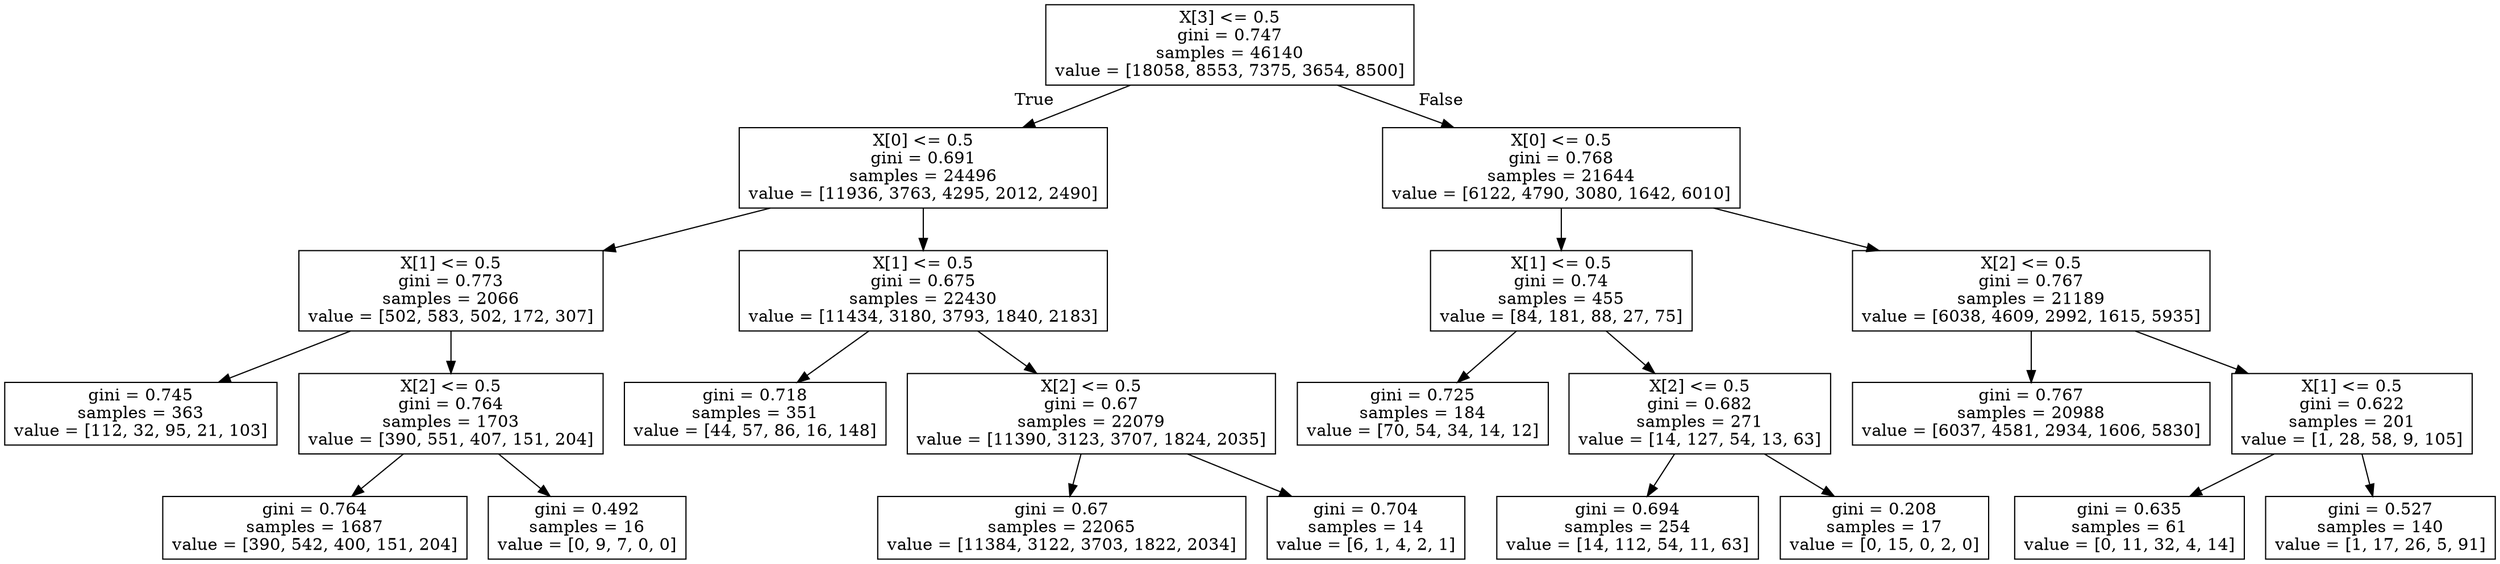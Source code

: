 digraph Tree {
node [shape=box] ;
0 [label="X[3] <= 0.5\ngini = 0.747\nsamples = 46140\nvalue = [18058, 8553, 7375, 3654, 8500]"] ;
1 [label="X[0] <= 0.5\ngini = 0.691\nsamples = 24496\nvalue = [11936, 3763, 4295, 2012, 2490]"] ;
0 -> 1 [labeldistance=2.5, labelangle=45, headlabel="True"] ;
2 [label="X[1] <= 0.5\ngini = 0.773\nsamples = 2066\nvalue = [502, 583, 502, 172, 307]"] ;
1 -> 2 ;
3 [label="gini = 0.745\nsamples = 363\nvalue = [112, 32, 95, 21, 103]"] ;
2 -> 3 ;
4 [label="X[2] <= 0.5\ngini = 0.764\nsamples = 1703\nvalue = [390, 551, 407, 151, 204]"] ;
2 -> 4 ;
5 [label="gini = 0.764\nsamples = 1687\nvalue = [390, 542, 400, 151, 204]"] ;
4 -> 5 ;
6 [label="gini = 0.492\nsamples = 16\nvalue = [0, 9, 7, 0, 0]"] ;
4 -> 6 ;
7 [label="X[1] <= 0.5\ngini = 0.675\nsamples = 22430\nvalue = [11434, 3180, 3793, 1840, 2183]"] ;
1 -> 7 ;
8 [label="gini = 0.718\nsamples = 351\nvalue = [44, 57, 86, 16, 148]"] ;
7 -> 8 ;
9 [label="X[2] <= 0.5\ngini = 0.67\nsamples = 22079\nvalue = [11390, 3123, 3707, 1824, 2035]"] ;
7 -> 9 ;
10 [label="gini = 0.67\nsamples = 22065\nvalue = [11384, 3122, 3703, 1822, 2034]"] ;
9 -> 10 ;
11 [label="gini = 0.704\nsamples = 14\nvalue = [6, 1, 4, 2, 1]"] ;
9 -> 11 ;
12 [label="X[0] <= 0.5\ngini = 0.768\nsamples = 21644\nvalue = [6122, 4790, 3080, 1642, 6010]"] ;
0 -> 12 [labeldistance=2.5, labelangle=-45, headlabel="False"] ;
13 [label="X[1] <= 0.5\ngini = 0.74\nsamples = 455\nvalue = [84, 181, 88, 27, 75]"] ;
12 -> 13 ;
14 [label="gini = 0.725\nsamples = 184\nvalue = [70, 54, 34, 14, 12]"] ;
13 -> 14 ;
15 [label="X[2] <= 0.5\ngini = 0.682\nsamples = 271\nvalue = [14, 127, 54, 13, 63]"] ;
13 -> 15 ;
16 [label="gini = 0.694\nsamples = 254\nvalue = [14, 112, 54, 11, 63]"] ;
15 -> 16 ;
17 [label="gini = 0.208\nsamples = 17\nvalue = [0, 15, 0, 2, 0]"] ;
15 -> 17 ;
18 [label="X[2] <= 0.5\ngini = 0.767\nsamples = 21189\nvalue = [6038, 4609, 2992, 1615, 5935]"] ;
12 -> 18 ;
19 [label="gini = 0.767\nsamples = 20988\nvalue = [6037, 4581, 2934, 1606, 5830]"] ;
18 -> 19 ;
20 [label="X[1] <= 0.5\ngini = 0.622\nsamples = 201\nvalue = [1, 28, 58, 9, 105]"] ;
18 -> 20 ;
21 [label="gini = 0.635\nsamples = 61\nvalue = [0, 11, 32, 4, 14]"] ;
20 -> 21 ;
22 [label="gini = 0.527\nsamples = 140\nvalue = [1, 17, 26, 5, 91]"] ;
20 -> 22 ;
}